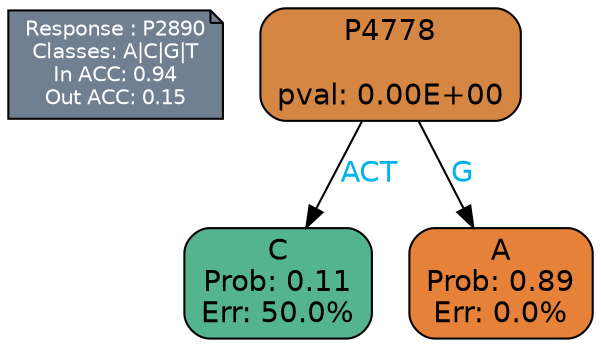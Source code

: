digraph Tree {
node [shape=box, style="filled, rounded", color="black", fontname=helvetica] ;
graph [ranksep=equally, splines=polylines, bgcolor=transparent, dpi=600] ;
edge [fontname=helvetica] ;
LEGEND [label="Response : P2890
Classes: A|C|G|T
In ACC: 0.94
Out ACC: 0.15
",shape=note,align=left,style=filled,fillcolor="slategray",fontcolor="white",fontsize=10];1 [label="P4778

pval: 0.00E+00", fillcolor="#d48642"] ;
2 [label="C
Prob: 0.11
Err: 50.0%", fillcolor="#53b48f"] ;
3 [label="A
Prob: 0.89
Err: 0.0%", fillcolor="#e58139"] ;
1 -> 2 [label="ACT",fontcolor=deepskyblue2] ;
1 -> 3 [label="G",fontcolor=deepskyblue2] ;
{rank = same; 2;3;}{rank = same; LEGEND;1;}}